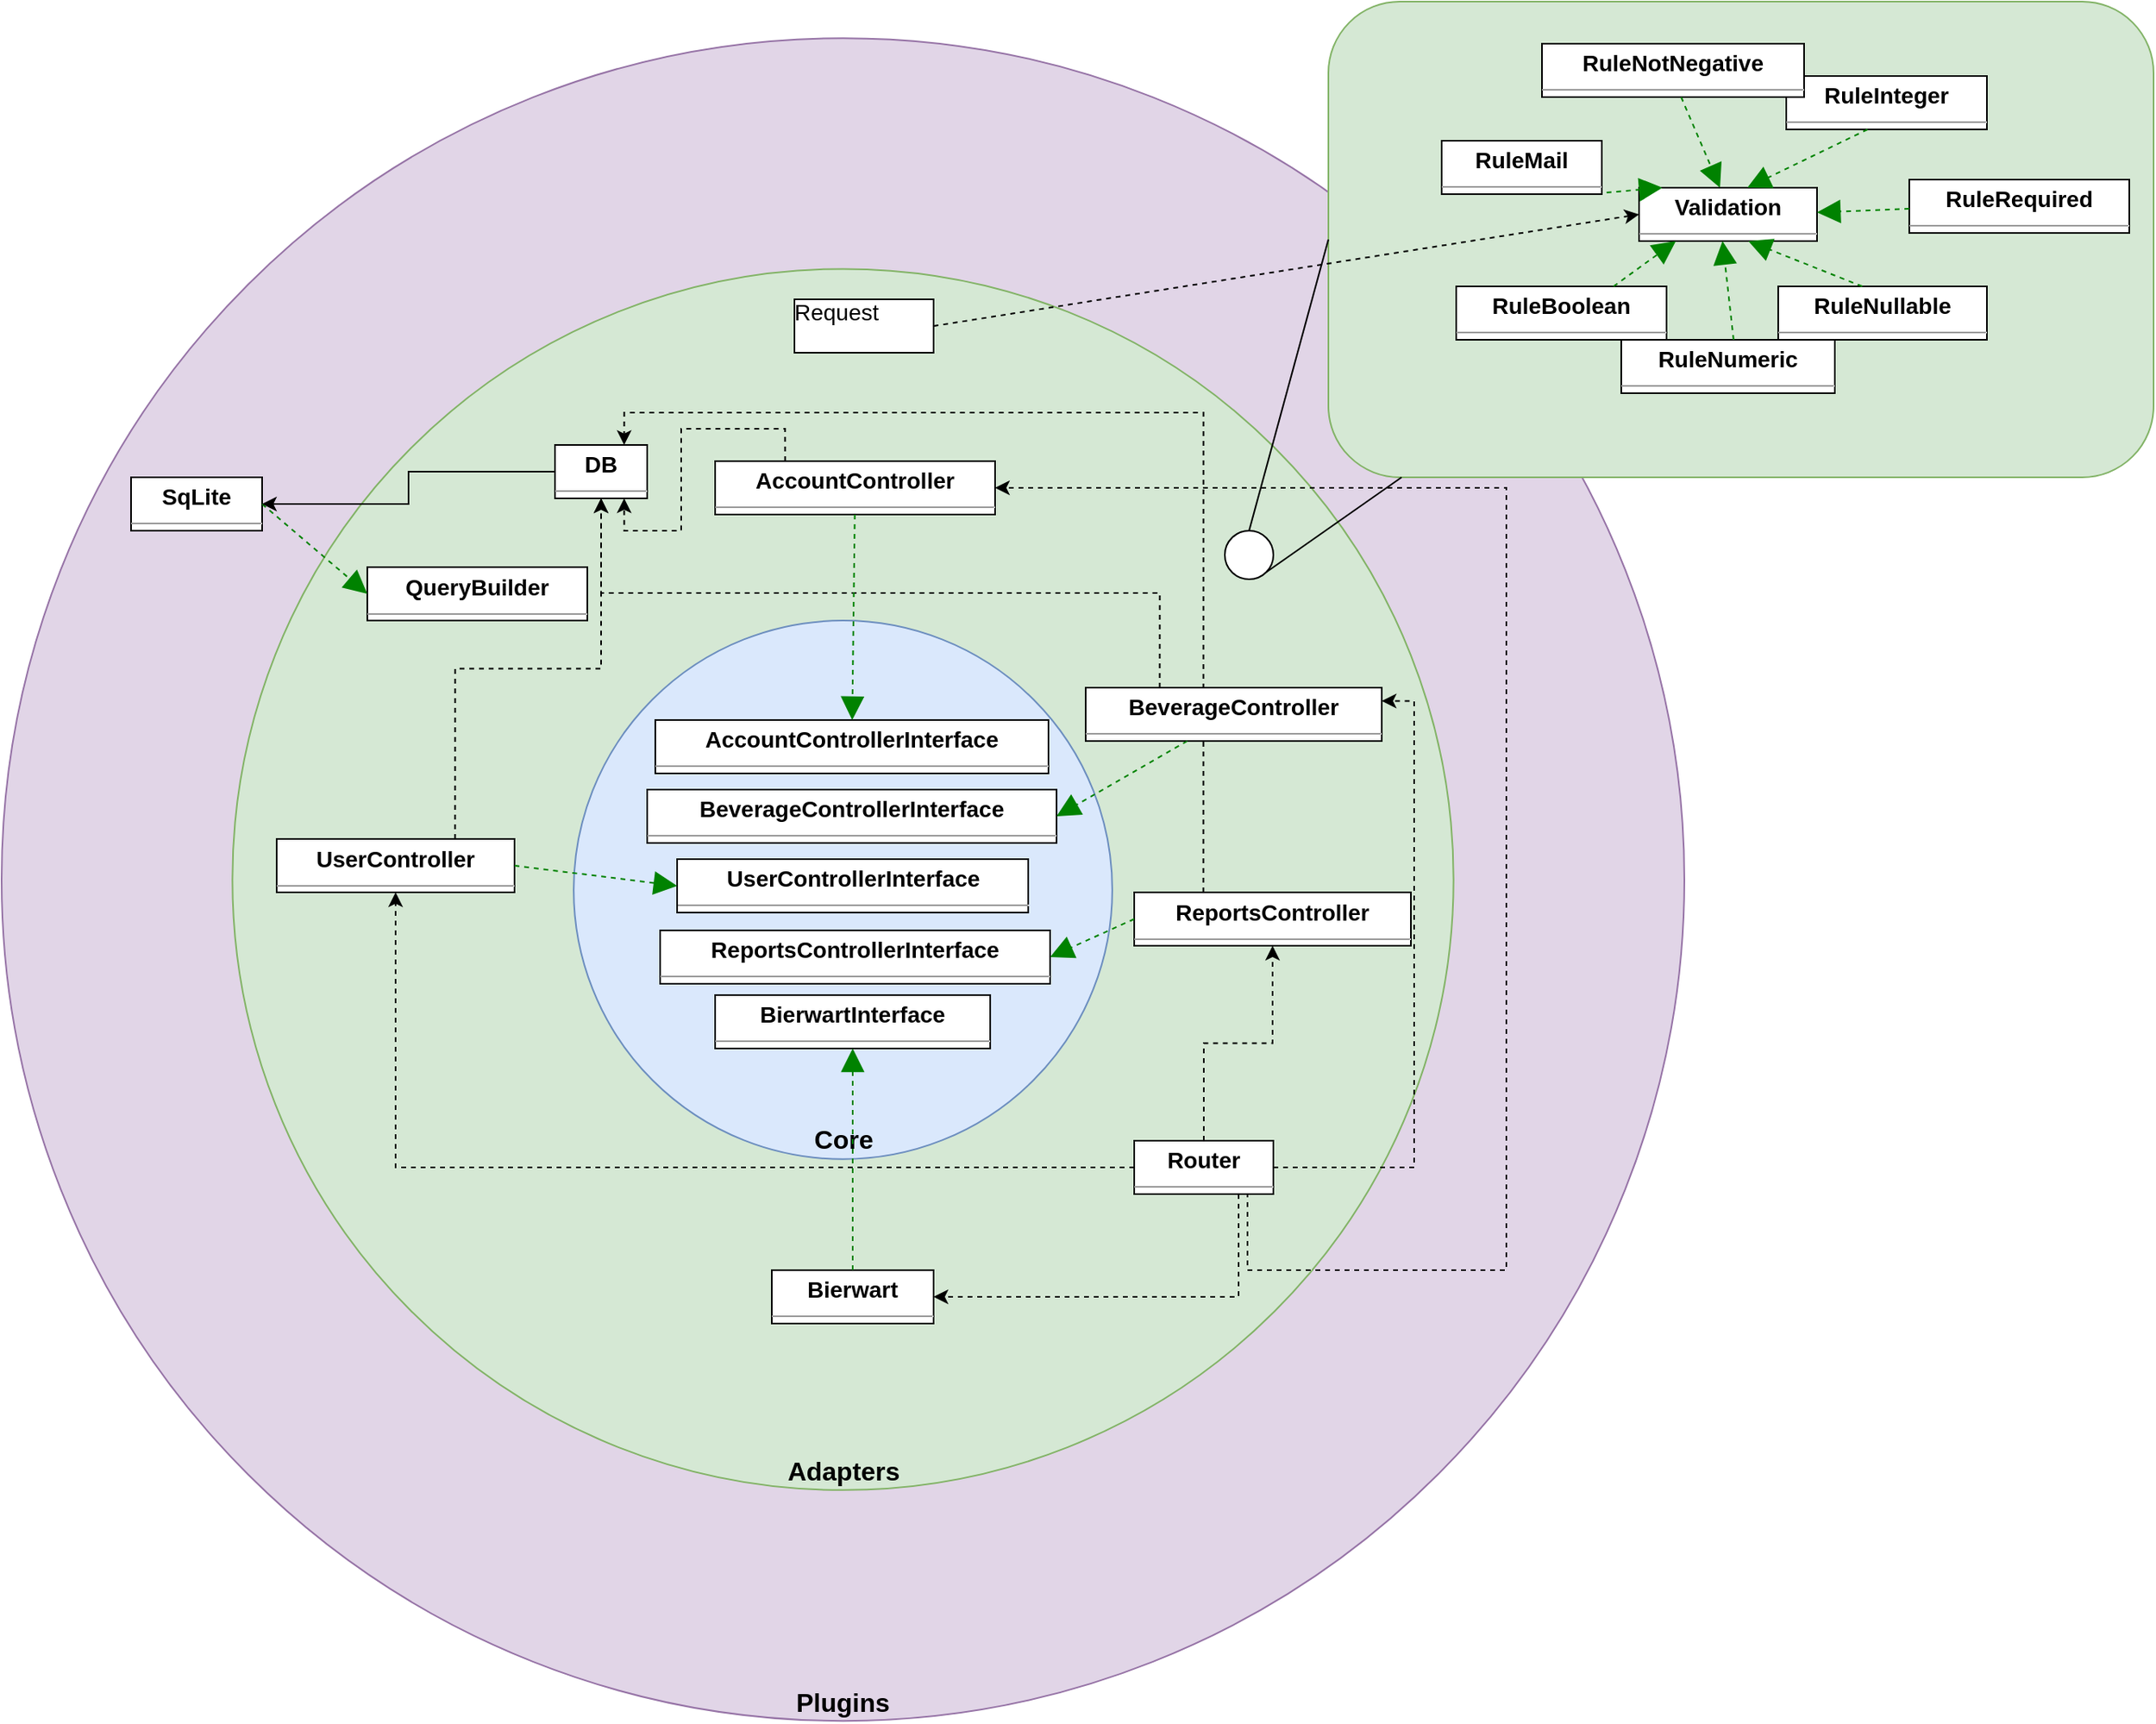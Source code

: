 <mxfile version="17.4.6" type="device"><diagram id="WVj2BexMaZUJRnQwnNmE" name="Page-1"><mxGraphModel dx="14" dy="882" grid="1" gridSize="10" guides="1" tooltips="1" connect="1" arrows="1" fold="1" page="1" pageScale="1" pageWidth="1654" pageHeight="1169" math="0" shadow="0"><root><mxCell id="0"/><mxCell id="1" parent="0"/><mxCell id="7GNcjFRdSIC2P_10_bma-55" value="&lt;div&gt;Plugins&lt;/div&gt;" style="ellipse;whiteSpace=wrap;html=1;aspect=fixed;fillColor=#e1d5e7;strokeColor=#9673a6;verticalAlign=bottom;fontSize=16;fontStyle=1" vertex="1" parent="1"><mxGeometry x="1794" y="148.57" width="1040" height="1040" as="geometry"/></mxCell><mxCell id="7GNcjFRdSIC2P_10_bma-123" value="" style="rounded=1;whiteSpace=wrap;html=1;fontFamily=Helvetica;fontSize=16;fillColor=#d5e8d4;strokeColor=#82b366;" vertex="1" parent="1"><mxGeometry x="2614" y="126" width="510" height="294" as="geometry"/></mxCell><mxCell id="7GNcjFRdSIC2P_10_bma-76" value="&lt;p style=&quot;margin:0px;margin-top:4px;text-align:center;&quot;&gt;&lt;b&gt;RuleBoolean&lt;/b&gt;&lt;/p&gt;&lt;hr size=&quot;1&quot;/&gt;" style="verticalAlign=top;align=left;overflow=fill;fontSize=14;fontFamily=Helvetica;html=1;rounded=0;shadow=0;comic=0;labelBackgroundColor=none;strokeWidth=1;" vertex="1" parent="1"><mxGeometry x="2693" y="302" width="130" height="33" as="geometry"/></mxCell><mxCell id="7GNcjFRdSIC2P_10_bma-77" value="&lt;p style=&quot;margin:0px;margin-top:4px;text-align:center;&quot;&gt;&lt;b&gt;RuleInteger&lt;/b&gt;&lt;/p&gt;&lt;hr size=&quot;1&quot;/&gt;" style="verticalAlign=top;align=left;overflow=fill;fontSize=14;fontFamily=Helvetica;html=1;rounded=0;shadow=0;comic=0;labelBackgroundColor=none;strokeWidth=1;" vertex="1" parent="1"><mxGeometry x="2897" y="172" width="124" height="33" as="geometry"/></mxCell><mxCell id="7GNcjFRdSIC2P_10_bma-79" value="&lt;p style=&quot;margin:0px;margin-top:4px;text-align:center;&quot;&gt;&lt;b&gt;RuleNotNegative&lt;/b&gt;&lt;/p&gt;&lt;hr size=&quot;1&quot;/&gt;" style="verticalAlign=top;align=left;overflow=fill;fontSize=14;fontFamily=Helvetica;html=1;rounded=0;shadow=0;comic=0;labelBackgroundColor=none;strokeWidth=1;" vertex="1" parent="1"><mxGeometry x="2746" y="152" width="162" height="33" as="geometry"/></mxCell><mxCell id="7GNcjFRdSIC2P_10_bma-80" value="&lt;p style=&quot;margin:0px;margin-top:4px;text-align:center;&quot;&gt;&lt;b&gt;RuleNullable&lt;/b&gt;&lt;/p&gt;&lt;hr size=&quot;1&quot;/&gt;" style="verticalAlign=top;align=left;overflow=fill;fontSize=14;fontFamily=Helvetica;html=1;rounded=0;shadow=0;comic=0;labelBackgroundColor=none;strokeWidth=1;" vertex="1" parent="1"><mxGeometry x="2892" y="302" width="129" height="33" as="geometry"/></mxCell><mxCell id="7GNcjFRdSIC2P_10_bma-81" value="&lt;p style=&quot;margin:0px;margin-top:4px;text-align:center;&quot;&gt;&lt;b&gt;RuleNumeric&lt;/b&gt;&lt;/p&gt;&lt;hr size=&quot;1&quot;/&gt;" style="verticalAlign=top;align=left;overflow=fill;fontSize=14;fontFamily=Helvetica;html=1;rounded=0;shadow=0;comic=0;labelBackgroundColor=none;strokeWidth=1;" vertex="1" parent="1"><mxGeometry x="2795" y="335" width="132" height="33" as="geometry"/></mxCell><mxCell id="7GNcjFRdSIC2P_10_bma-82" value="&lt;p style=&quot;margin:0px;margin-top:4px;text-align:center;&quot;&gt;&lt;b&gt;RuleRequired&lt;/b&gt;&lt;/p&gt;&lt;hr size=&quot;1&quot;/&gt;" style="verticalAlign=top;align=left;overflow=fill;fontSize=14;fontFamily=Helvetica;html=1;rounded=0;shadow=0;comic=0;labelBackgroundColor=none;strokeWidth=1;" vertex="1" parent="1"><mxGeometry x="2973" y="236" width="136" height="33" as="geometry"/></mxCell><mxCell id="7GNcjFRdSIC2P_10_bma-88" value="&lt;p style=&quot;margin:0px;margin-top:4px;text-align:center;&quot;&gt;&lt;b&gt;Validation&lt;/b&gt;&lt;/p&gt;&lt;hr size=&quot;1&quot;/&gt;" style="verticalAlign=top;align=left;overflow=fill;fontSize=14;fontFamily=Helvetica;html=1;rounded=0;shadow=0;comic=0;labelBackgroundColor=none;strokeWidth=1;" vertex="1" parent="1"><mxGeometry x="2806" y="241" width="110" height="33" as="geometry"/></mxCell><mxCell id="7GNcjFRdSIC2P_10_bma-98" value="" style="html=1;rounded=1;;dashed=1;startArrow=none;endArrow=block;endSize=12;strokeColor=#008200;exitX=0.748;exitY=0.000;exitDx=0;exitDy=0;entryX=0.207;entryY=1.000;entryDx=0;entryDy=0;" edge="1" parent="1" source="7GNcjFRdSIC2P_10_bma-76" target="7GNcjFRdSIC2P_10_bma-88"><mxGeometry width="50" height="50" relative="1" as="geometry"><Array as="points"/></mxGeometry></mxCell><mxCell id="7GNcjFRdSIC2P_10_bma-99" value="" style="html=1;rounded=1;;dashed=1;startArrow=none;endArrow=block;endSize=12;strokeColor=#008200;exitX=0.405;exitY=1.000;exitDx=0;exitDy=0;entryX=0.608;entryY=0.001;entryDx=0;entryDy=0;" edge="1" parent="1" source="7GNcjFRdSIC2P_10_bma-77" target="7GNcjFRdSIC2P_10_bma-88"><mxGeometry width="50" height="50" relative="1" as="geometry"><Array as="points"/></mxGeometry></mxCell><mxCell id="7GNcjFRdSIC2P_10_bma-100" value="" style="html=1;rounded=1;;dashed=1;startArrow=none;endArrow=block;endSize=12;strokeColor=#008200;exitX=0.909;exitY=1.000;exitDx=0;exitDy=0;entryX=0.132;entryY=0.000;entryDx=0;entryDy=0;" edge="1" parent="1" source="7GNcjFRdSIC2P_10_bma-78" target="7GNcjFRdSIC2P_10_bma-88"><mxGeometry width="50" height="50" relative="1" as="geometry"><Array as="points"/></mxGeometry></mxCell><mxCell id="7GNcjFRdSIC2P_10_bma-101" value="" style="html=1;rounded=1;;dashed=1;startArrow=none;endArrow=block;endSize=12;strokeColor=#008200;exitX=0.531;exitY=0.999;exitDx=0;exitDy=0;entryX=0.455;entryY=0.001;entryDx=0;entryDy=0;" edge="1" parent="1" source="7GNcjFRdSIC2P_10_bma-79" target="7GNcjFRdSIC2P_10_bma-88"><mxGeometry width="50" height="50" relative="1" as="geometry"><Array as="points"/></mxGeometry></mxCell><mxCell id="7GNcjFRdSIC2P_10_bma-102" value="" style="html=1;rounded=1;;dashed=1;startArrow=none;endArrow=block;endSize=12;strokeColor=#008200;exitX=0.403;exitY=0.001;exitDx=0;exitDy=0;entryX=0.614;entryY=1.000;entryDx=0;entryDy=0;" edge="1" parent="1" source="7GNcjFRdSIC2P_10_bma-80" target="7GNcjFRdSIC2P_10_bma-88"><mxGeometry width="50" height="50" relative="1" as="geometry"><Array as="points"/></mxGeometry></mxCell><mxCell id="7GNcjFRdSIC2P_10_bma-103" value="" style="html=1;rounded=1;;dashed=1;startArrow=none;endArrow=block;endSize=12;strokeColor=#008200;exitX=0.526;exitY=0.001;exitDx=0;exitDy=0;entryX=0.469;entryY=1.000;entryDx=0;entryDy=0;" edge="1" parent="1" source="7GNcjFRdSIC2P_10_bma-81" target="7GNcjFRdSIC2P_10_bma-88"><mxGeometry width="50" height="50" relative="1" as="geometry"><Array as="points"/></mxGeometry></mxCell><mxCell id="7GNcjFRdSIC2P_10_bma-104" value="" style="html=1;rounded=1;;dashed=1;startArrow=none;endArrow=block;endSize=12;strokeColor=#008200;exitX=0.000;exitY=0.546;exitDx=0;exitDy=0;entryX=1.000;entryY=0.463;entryDx=0;entryDy=0;" edge="1" parent="1" source="7GNcjFRdSIC2P_10_bma-82" target="7GNcjFRdSIC2P_10_bma-88"><mxGeometry width="50" height="50" relative="1" as="geometry"><Array as="points"/></mxGeometry></mxCell><mxCell id="7GNcjFRdSIC2P_10_bma-78" value="&lt;p style=&quot;margin:0px;margin-top:4px;text-align:center;&quot;&gt;&lt;b&gt;RuleMail&lt;/b&gt;&lt;/p&gt;&lt;hr size=&quot;1&quot;/&gt;" style="verticalAlign=top;align=left;overflow=fill;fontSize=14;fontFamily=Helvetica;html=1;rounded=0;shadow=0;comic=0;labelBackgroundColor=none;strokeWidth=1;" vertex="1" parent="1"><mxGeometry x="2684" y="212" width="99" height="33" as="geometry"/></mxCell><mxCell id="7GNcjFRdSIC2P_10_bma-54" value="&lt;div style=&quot;font-size: 16px;&quot;&gt;Adapters&lt;/div&gt;" style="ellipse;whiteSpace=wrap;html=1;aspect=fixed;fillColor=#d5e8d4;strokeColor=#82b366;verticalAlign=bottom;fontSize=16;fontStyle=1" vertex="1" parent="1"><mxGeometry x="1936.652" y="291.217" width="754.696" height="754.696" as="geometry"/></mxCell><mxCell id="7GNcjFRdSIC2P_10_bma-53" value="&lt;b&gt;&lt;font style=&quot;font-size: 16px&quot;&gt;Core&lt;/font&gt;&lt;/b&gt;" style="ellipse;whiteSpace=wrap;html=1;aspect=fixed;fillColor=#dae8fc;strokeColor=#6c8ebf;verticalAlign=bottom;" vertex="1" parent="1"><mxGeometry x="2147.565" y="508.522" width="332.87" height="332.87" as="geometry"/></mxCell><mxCell id="7GNcjFRdSIC2P_10_bma-121" style="edgeStyle=orthogonalEdgeStyle;shape=connector;rounded=0;orthogonalLoop=1;jettySize=auto;html=1;exitX=0.25;exitY=0;exitDx=0;exitDy=0;entryX=0.75;entryY=0;entryDx=0;entryDy=0;dashed=1;labelBackgroundColor=default;fontFamily=Helvetica;fontSize=16;fontColor=default;endArrow=classic;strokeColor=default;" edge="1" parent="1" source="7GNcjFRdSIC2P_10_bma-71" target="7GNcjFRdSIC2P_10_bma-65"><mxGeometry relative="1" as="geometry"/></mxCell><mxCell id="7GNcjFRdSIC2P_10_bma-71" value="&lt;p style=&quot;margin:0px;margin-top:4px;text-align:center;&quot;&gt;&lt;b&gt;ReportsController&lt;/b&gt;&lt;/p&gt;&lt;hr size=&quot;1&quot;/&gt;" style="verticalAlign=top;align=left;overflow=fill;fontSize=14;fontFamily=Helvetica;html=1;rounded=0;shadow=0;comic=0;labelBackgroundColor=none;strokeWidth=1;" vertex="1" parent="1"><mxGeometry x="2494" y="676.5" width="171" height="33" as="geometry"/></mxCell><mxCell id="7GNcjFRdSIC2P_10_bma-72" value="&lt;p style=&quot;margin:0px;margin-top:4px;text-align:center;&quot;&gt;&lt;b&gt;ReportsControllerInterface&lt;/b&gt;&lt;/p&gt;&lt;hr size=&quot;1&quot;/&gt;" style="verticalAlign=top;align=left;overflow=fill;fontSize=14;fontFamily=Helvetica;html=1;rounded=0;shadow=0;comic=0;labelBackgroundColor=none;strokeWidth=1;" vertex="1" parent="1"><mxGeometry x="2201" y="700.0" width="241" height="33" as="geometry"/></mxCell><mxCell id="7GNcjFRdSIC2P_10_bma-97" value="" style="html=1;rounded=1;;dashed=1;startArrow=none;endArrow=block;endSize=12;strokeColor=#008200;exitX=0;exitY=0.5;exitDx=0;exitDy=0;entryX=1;entryY=0.5;entryDx=0;entryDy=0;" edge="1" parent="1" source="7GNcjFRdSIC2P_10_bma-71" target="7GNcjFRdSIC2P_10_bma-72"><mxGeometry width="50" height="50" relative="1" as="geometry"><Array as="points"/></mxGeometry></mxCell><mxCell id="7GNcjFRdSIC2P_10_bma-63" value="&lt;p style=&quot;margin:0px;margin-top:4px;text-align:center;&quot;&gt;&lt;b&gt;BierwartInterface&lt;/b&gt;&lt;/p&gt;&lt;hr size=&quot;1&quot;/&gt;" style="verticalAlign=top;align=left;overflow=fill;fontSize=14;fontFamily=Helvetica;html=1;rounded=0;shadow=0;comic=0;labelBackgroundColor=none;strokeWidth=1;" vertex="1" parent="1"><mxGeometry x="2235" y="740.0" width="170" height="33" as="geometry"/></mxCell><mxCell id="7GNcjFRdSIC2P_10_bma-62" value="&lt;p style=&quot;margin:0px;margin-top:4px;text-align:center;&quot;&gt;&lt;b&gt;Bierwart&lt;/b&gt;&lt;/p&gt;&lt;hr size=&quot;1&quot;/&gt;" style="verticalAlign=top;align=left;overflow=fill;fontSize=14;fontFamily=Helvetica;html=1;rounded=0;shadow=0;comic=0;labelBackgroundColor=none;strokeWidth=1;" vertex="1" parent="1"><mxGeometry x="2270" y="910.0" width="100" height="33" as="geometry"/></mxCell><mxCell id="7GNcjFRdSIC2P_10_bma-93" value="" style="html=1;rounded=1;;dashed=1;startArrow=none;endArrow=block;endSize=12;strokeColor=#008200;exitX=0.5;exitY=0;exitDx=0;exitDy=0;" edge="1" parent="1" source="7GNcjFRdSIC2P_10_bma-62" target="7GNcjFRdSIC2P_10_bma-63"><mxGeometry width="50" height="50" relative="1" as="geometry"><Array as="points"/></mxGeometry></mxCell><mxCell id="7GNcjFRdSIC2P_10_bma-119" style="edgeStyle=orthogonalEdgeStyle;shape=connector;rounded=0;orthogonalLoop=1;jettySize=auto;html=1;exitX=0.75;exitY=0;exitDx=0;exitDy=0;dashed=1;labelBackgroundColor=default;fontFamily=Helvetica;fontSize=16;fontColor=default;endArrow=classic;strokeColor=default;" edge="1" parent="1" source="7GNcjFRdSIC2P_10_bma-85" target="7GNcjFRdSIC2P_10_bma-65"><mxGeometry relative="1" as="geometry"/></mxCell><mxCell id="7GNcjFRdSIC2P_10_bma-85" value="&lt;p style=&quot;margin:0px;margin-top:4px;text-align:center;&quot;&gt;&lt;b&gt;UserController&lt;/b&gt;&lt;/p&gt;&lt;hr size=&quot;1&quot;/&gt;" style="verticalAlign=top;align=left;overflow=fill;fontSize=14;fontFamily=Helvetica;html=1;rounded=0;shadow=0;comic=0;labelBackgroundColor=none;strokeWidth=1;" vertex="1" parent="1"><mxGeometry x="1964" y="643.5" width="147" height="33" as="geometry"/></mxCell><mxCell id="7GNcjFRdSIC2P_10_bma-86" value="&lt;p style=&quot;margin:0px;margin-top:4px;text-align:center;&quot;&gt;&lt;b&gt;UserControllerInterface&lt;/b&gt;&lt;/p&gt;&lt;hr size=&quot;1&quot;/&gt;" style="verticalAlign=top;align=left;overflow=fill;fontSize=14;fontFamily=Helvetica;html=1;rounded=0;shadow=0;comic=0;labelBackgroundColor=none;strokeWidth=1;" vertex="1" parent="1"><mxGeometry x="2211.5" y="656" width="217" height="33" as="geometry"/></mxCell><mxCell id="7GNcjFRdSIC2P_10_bma-106" value="" style="html=1;rounded=1;;dashed=1;startArrow=none;endArrow=block;endSize=12;strokeColor=#008200;exitX=1.000;exitY=0.500;exitDx=0;exitDy=0;entryX=0.000;entryY=0.500;entryDx=0;entryDy=0;" edge="1" parent="1" source="7GNcjFRdSIC2P_10_bma-85" target="7GNcjFRdSIC2P_10_bma-86"><mxGeometry width="50" height="50" relative="1" as="geometry"><Array as="points"/></mxGeometry></mxCell><mxCell id="7GNcjFRdSIC2P_10_bma-118" style="edgeStyle=orthogonalEdgeStyle;shape=connector;rounded=0;orthogonalLoop=1;jettySize=auto;html=1;exitX=0.25;exitY=0;exitDx=0;exitDy=0;entryX=0.75;entryY=1;entryDx=0;entryDy=0;dashed=1;labelBackgroundColor=default;fontFamily=Helvetica;fontSize=16;fontColor=default;endArrow=classic;strokeColor=default;" edge="1" parent="1" source="7GNcjFRdSIC2P_10_bma-57" target="7GNcjFRdSIC2P_10_bma-65"><mxGeometry relative="1" as="geometry"/></mxCell><mxCell id="7GNcjFRdSIC2P_10_bma-57" value="&lt;p style=&quot;margin:0px;margin-top:4px;text-align:center;&quot;&gt;&lt;b&gt;AccountController&lt;/b&gt;&lt;/p&gt;&lt;hr size=&quot;1&quot;/&gt;" style="verticalAlign=top;align=left;overflow=fill;fontSize=14;fontFamily=Helvetica;html=1;rounded=0;shadow=0;comic=0;labelBackgroundColor=none;strokeWidth=1;" vertex="1" parent="1"><mxGeometry x="2235" y="410" width="173" height="33" as="geometry"/></mxCell><mxCell id="7GNcjFRdSIC2P_10_bma-120" style="edgeStyle=orthogonalEdgeStyle;shape=connector;rounded=0;orthogonalLoop=1;jettySize=auto;html=1;exitX=0.25;exitY=0;exitDx=0;exitDy=0;dashed=1;labelBackgroundColor=default;fontFamily=Helvetica;fontSize=16;fontColor=default;endArrow=classic;strokeColor=default;" edge="1" parent="1" source="7GNcjFRdSIC2P_10_bma-60" target="7GNcjFRdSIC2P_10_bma-65"><mxGeometry relative="1" as="geometry"/></mxCell><mxCell id="7GNcjFRdSIC2P_10_bma-60" value="&lt;p style=&quot;margin:0px;margin-top:4px;text-align:center;&quot;&gt;&lt;b&gt;BeverageController&lt;/b&gt;&lt;/p&gt;&lt;hr size=&quot;1&quot;/&gt;" style="verticalAlign=top;align=left;overflow=fill;fontSize=14;fontFamily=Helvetica;html=1;rounded=0;shadow=0;comic=0;labelBackgroundColor=none;strokeWidth=1;" vertex="1" parent="1"><mxGeometry x="2464" y="550" width="183" height="33" as="geometry"/></mxCell><mxCell id="7GNcjFRdSIC2P_10_bma-61" value="&lt;p style=&quot;margin:0px;margin-top:4px;text-align:center;&quot;&gt;&lt;b&gt;BeverageControllerInterface&lt;/b&gt;&lt;/p&gt;&lt;hr size=&quot;1&quot;/&gt;" style="verticalAlign=top;align=left;overflow=fill;fontSize=14;fontFamily=Helvetica;html=1;rounded=0;shadow=0;comic=0;labelBackgroundColor=none;strokeWidth=1;" vertex="1" parent="1"><mxGeometry x="2193" y="613" width="253" height="33" as="geometry"/></mxCell><mxCell id="7GNcjFRdSIC2P_10_bma-92" value="" style="html=1;rounded=1;;dashed=1;startArrow=none;endArrow=block;endSize=12;strokeColor=#008200;entryX=1;entryY=0.5;entryDx=0;entryDy=0;" edge="1" parent="1" source="7GNcjFRdSIC2P_10_bma-60" target="7GNcjFRdSIC2P_10_bma-61"><mxGeometry width="50" height="50" relative="1" as="geometry"><Array as="points"/></mxGeometry></mxCell><mxCell id="7GNcjFRdSIC2P_10_bma-58" value="&lt;p style=&quot;margin:0px;margin-top:4px;text-align:center;&quot;&gt;&lt;b&gt;AccountControllerInterface&lt;/b&gt;&lt;/p&gt;&lt;hr size=&quot;1&quot;/&gt;" style="verticalAlign=top;align=left;overflow=fill;fontSize=14;fontFamily=Helvetica;html=1;rounded=0;shadow=0;comic=0;labelBackgroundColor=none;strokeWidth=1;" vertex="1" parent="1"><mxGeometry x="2198" y="570" width="243" height="33" as="geometry"/></mxCell><mxCell id="7GNcjFRdSIC2P_10_bma-91" value="" style="html=1;rounded=1;;dashed=1;startArrow=none;endArrow=block;endSize=12;strokeColor=#008200;" edge="1" parent="1" source="7GNcjFRdSIC2P_10_bma-57" target="7GNcjFRdSIC2P_10_bma-58"><mxGeometry width="50" height="50" relative="1" as="geometry"><Array as="points"/></mxGeometry></mxCell><mxCell id="7GNcjFRdSIC2P_10_bma-70" value="&lt;p style=&quot;margin:0px;margin-top:4px;text-align:center;&quot;&gt;&lt;b&gt;QueryBuilder&lt;/b&gt;&lt;/p&gt;&lt;hr size=&quot;1&quot;/&gt;" style="verticalAlign=top;align=left;overflow=fill;fontSize=14;fontFamily=Helvetica;html=1;rounded=0;shadow=0;comic=0;labelBackgroundColor=none;strokeWidth=1;" vertex="1" parent="1"><mxGeometry x="2020" y="475.52" width="136" height="33" as="geometry"/></mxCell><mxCell id="7GNcjFRdSIC2P_10_bma-83" value="&lt;p style=&quot;margin:0px;margin-top:4px;text-align:center;&quot;&gt;&lt;b&gt;SqLite&lt;/b&gt;&lt;/p&gt;&lt;hr size=&quot;1&quot;/&gt;" style="verticalAlign=top;align=left;overflow=fill;fontSize=14;fontFamily=Helvetica;html=1;rounded=0;shadow=0;comic=0;labelBackgroundColor=none;strokeWidth=1;" vertex="1" parent="1"><mxGeometry x="1874" y="420" width="81" height="33" as="geometry"/></mxCell><mxCell id="7GNcjFRdSIC2P_10_bma-105" value="" style="html=1;rounded=1;;dashed=1;startArrow=none;endArrow=block;endSize=12;strokeColor=#008200;exitX=1.000;exitY=0.500;exitDx=0;exitDy=0;entryX=0.000;entryY=0.500;entryDx=0;entryDy=0;" edge="1" parent="1" source="7GNcjFRdSIC2P_10_bma-83" target="7GNcjFRdSIC2P_10_bma-70"><mxGeometry width="50" height="50" relative="1" as="geometry"><Array as="points"/></mxGeometry></mxCell><mxCell id="7GNcjFRdSIC2P_10_bma-110" style="edgeStyle=orthogonalEdgeStyle;rounded=0;orthogonalLoop=1;jettySize=auto;html=1;exitX=0;exitY=0.5;exitDx=0;exitDy=0;fontSize=16;" edge="1" parent="1" source="7GNcjFRdSIC2P_10_bma-65" target="7GNcjFRdSIC2P_10_bma-83"><mxGeometry relative="1" as="geometry"/></mxCell><mxCell id="7GNcjFRdSIC2P_10_bma-65" value="&lt;p style=&quot;margin:0px;margin-top:4px;text-align:center;&quot;&gt;&lt;b&gt;DB&lt;/b&gt;&lt;/p&gt;&lt;hr size=&quot;1&quot;/&gt;" style="verticalAlign=top;align=left;overflow=fill;fontSize=14;fontFamily=Helvetica;html=1;rounded=0;shadow=0;comic=0;labelBackgroundColor=none;strokeWidth=1;" vertex="1" parent="1"><mxGeometry x="2136" y="400" width="57" height="33" as="geometry"/></mxCell><mxCell id="7GNcjFRdSIC2P_10_bma-112" style="edgeStyle=orthogonalEdgeStyle;rounded=0;orthogonalLoop=1;jettySize=auto;html=1;exitX=0.5;exitY=0;exitDx=0;exitDy=0;fontSize=16;dashed=1;" edge="1" parent="1" source="7GNcjFRdSIC2P_10_bma-75" target="7GNcjFRdSIC2P_10_bma-71"><mxGeometry relative="1" as="geometry"/></mxCell><mxCell id="7GNcjFRdSIC2P_10_bma-113" style="edgeStyle=orthogonalEdgeStyle;rounded=0;orthogonalLoop=1;jettySize=auto;html=1;exitX=0.75;exitY=1;exitDx=0;exitDy=0;fontSize=16;entryX=1;entryY=0.5;entryDx=0;entryDy=0;dashed=1;" edge="1" parent="1" source="7GNcjFRdSIC2P_10_bma-75" target="7GNcjFRdSIC2P_10_bma-62"><mxGeometry relative="1" as="geometry"/></mxCell><mxCell id="7GNcjFRdSIC2P_10_bma-114" style="edgeStyle=orthogonalEdgeStyle;rounded=0;orthogonalLoop=1;jettySize=auto;html=1;exitX=0;exitY=0.5;exitDx=0;exitDy=0;fontSize=16;dashed=1;" edge="1" parent="1" source="7GNcjFRdSIC2P_10_bma-75" target="7GNcjFRdSIC2P_10_bma-85"><mxGeometry relative="1" as="geometry"/></mxCell><mxCell id="7GNcjFRdSIC2P_10_bma-115" style="edgeStyle=orthogonalEdgeStyle;rounded=0;orthogonalLoop=1;jettySize=auto;html=1;exitX=1;exitY=0.5;exitDx=0;exitDy=0;entryX=1;entryY=0.25;entryDx=0;entryDy=0;fontSize=16;dashed=1;" edge="1" parent="1" source="7GNcjFRdSIC2P_10_bma-75" target="7GNcjFRdSIC2P_10_bma-60"><mxGeometry relative="1" as="geometry"/></mxCell><mxCell id="7GNcjFRdSIC2P_10_bma-116" style="edgeStyle=orthogonalEdgeStyle;rounded=0;orthogonalLoop=1;jettySize=auto;html=1;exitX=1;exitY=0;exitDx=0;exitDy=0;entryX=1;entryY=0.5;entryDx=0;entryDy=0;fontSize=16;dashed=1;" edge="1" parent="1" source="7GNcjFRdSIC2P_10_bma-75" target="7GNcjFRdSIC2P_10_bma-57"><mxGeometry relative="1" as="geometry"><Array as="points"><mxPoint x="2564" y="830"/><mxPoint x="2564" y="910"/><mxPoint x="2724" y="910"/><mxPoint x="2724" y="427"/></Array></mxGeometry></mxCell><mxCell id="7GNcjFRdSIC2P_10_bma-75" value="&lt;p style=&quot;margin:0px;margin-top:4px;text-align:center;&quot;&gt;&lt;b&gt;Router&lt;/b&gt;&lt;/p&gt;&lt;hr size=&quot;1&quot;/&gt;" style="verticalAlign=top;align=left;overflow=fill;fontSize=14;fontFamily=Helvetica;html=1;rounded=0;shadow=0;comic=0;labelBackgroundColor=none;strokeWidth=1;" vertex="1" parent="1"><mxGeometry x="2494" y="830" width="86" height="33" as="geometry"/></mxCell><mxCell id="7GNcjFRdSIC2P_10_bma-127" style="shape=connector;rounded=0;orthogonalLoop=1;jettySize=auto;html=1;exitX=0;exitY=0.5;exitDx=0;exitDy=0;entryX=0.5;entryY=0;entryDx=0;entryDy=0;labelBackgroundColor=default;fontFamily=Helvetica;fontSize=16;fontColor=default;endArrow=none;strokeColor=default;endFill=0;" edge="1" parent="1" source="7GNcjFRdSIC2P_10_bma-123" target="7GNcjFRdSIC2P_10_bma-125"><mxGeometry relative="1" as="geometry"/></mxCell><mxCell id="7GNcjFRdSIC2P_10_bma-128" style="edgeStyle=none;shape=connector;rounded=0;orthogonalLoop=1;jettySize=auto;html=1;exitX=1;exitY=1;exitDx=0;exitDy=0;labelBackgroundColor=default;fontFamily=Helvetica;fontSize=16;fontColor=default;endArrow=none;endFill=0;strokeColor=default;" edge="1" parent="1" source="7GNcjFRdSIC2P_10_bma-125" target="7GNcjFRdSIC2P_10_bma-123"><mxGeometry relative="1" as="geometry"/></mxCell><mxCell id="7GNcjFRdSIC2P_10_bma-125" value="" style="ellipse;whiteSpace=wrap;html=1;aspect=fixed;fontFamily=Helvetica;fontSize=16;fontColor=default;" vertex="1" parent="1"><mxGeometry x="2550" y="453" width="30" height="30" as="geometry"/></mxCell><mxCell id="7GNcjFRdSIC2P_10_bma-129" value="&lt;div&gt;Request&lt;/div&gt;" style="verticalAlign=top;align=left;overflow=fill;fontSize=14;fontFamily=Helvetica;html=1;rounded=0;shadow=0;comic=0;labelBackgroundColor=none;strokeWidth=1;" vertex="1" parent="1"><mxGeometry x="2284" y="310" width="86" height="33" as="geometry"/></mxCell><mxCell id="7GNcjFRdSIC2P_10_bma-130" style="edgeStyle=none;shape=connector;rounded=0;orthogonalLoop=1;jettySize=auto;html=1;exitX=1;exitY=0.5;exitDx=0;exitDy=0;entryX=0;entryY=0.5;entryDx=0;entryDy=0;labelBackgroundColor=default;fontFamily=Helvetica;fontSize=16;fontColor=default;endArrow=classic;endFill=1;strokeColor=default;dashed=1;" edge="1" parent="1" source="7GNcjFRdSIC2P_10_bma-129" target="7GNcjFRdSIC2P_10_bma-88"><mxGeometry relative="1" as="geometry"/></mxCell></root></mxGraphModel></diagram></mxfile>